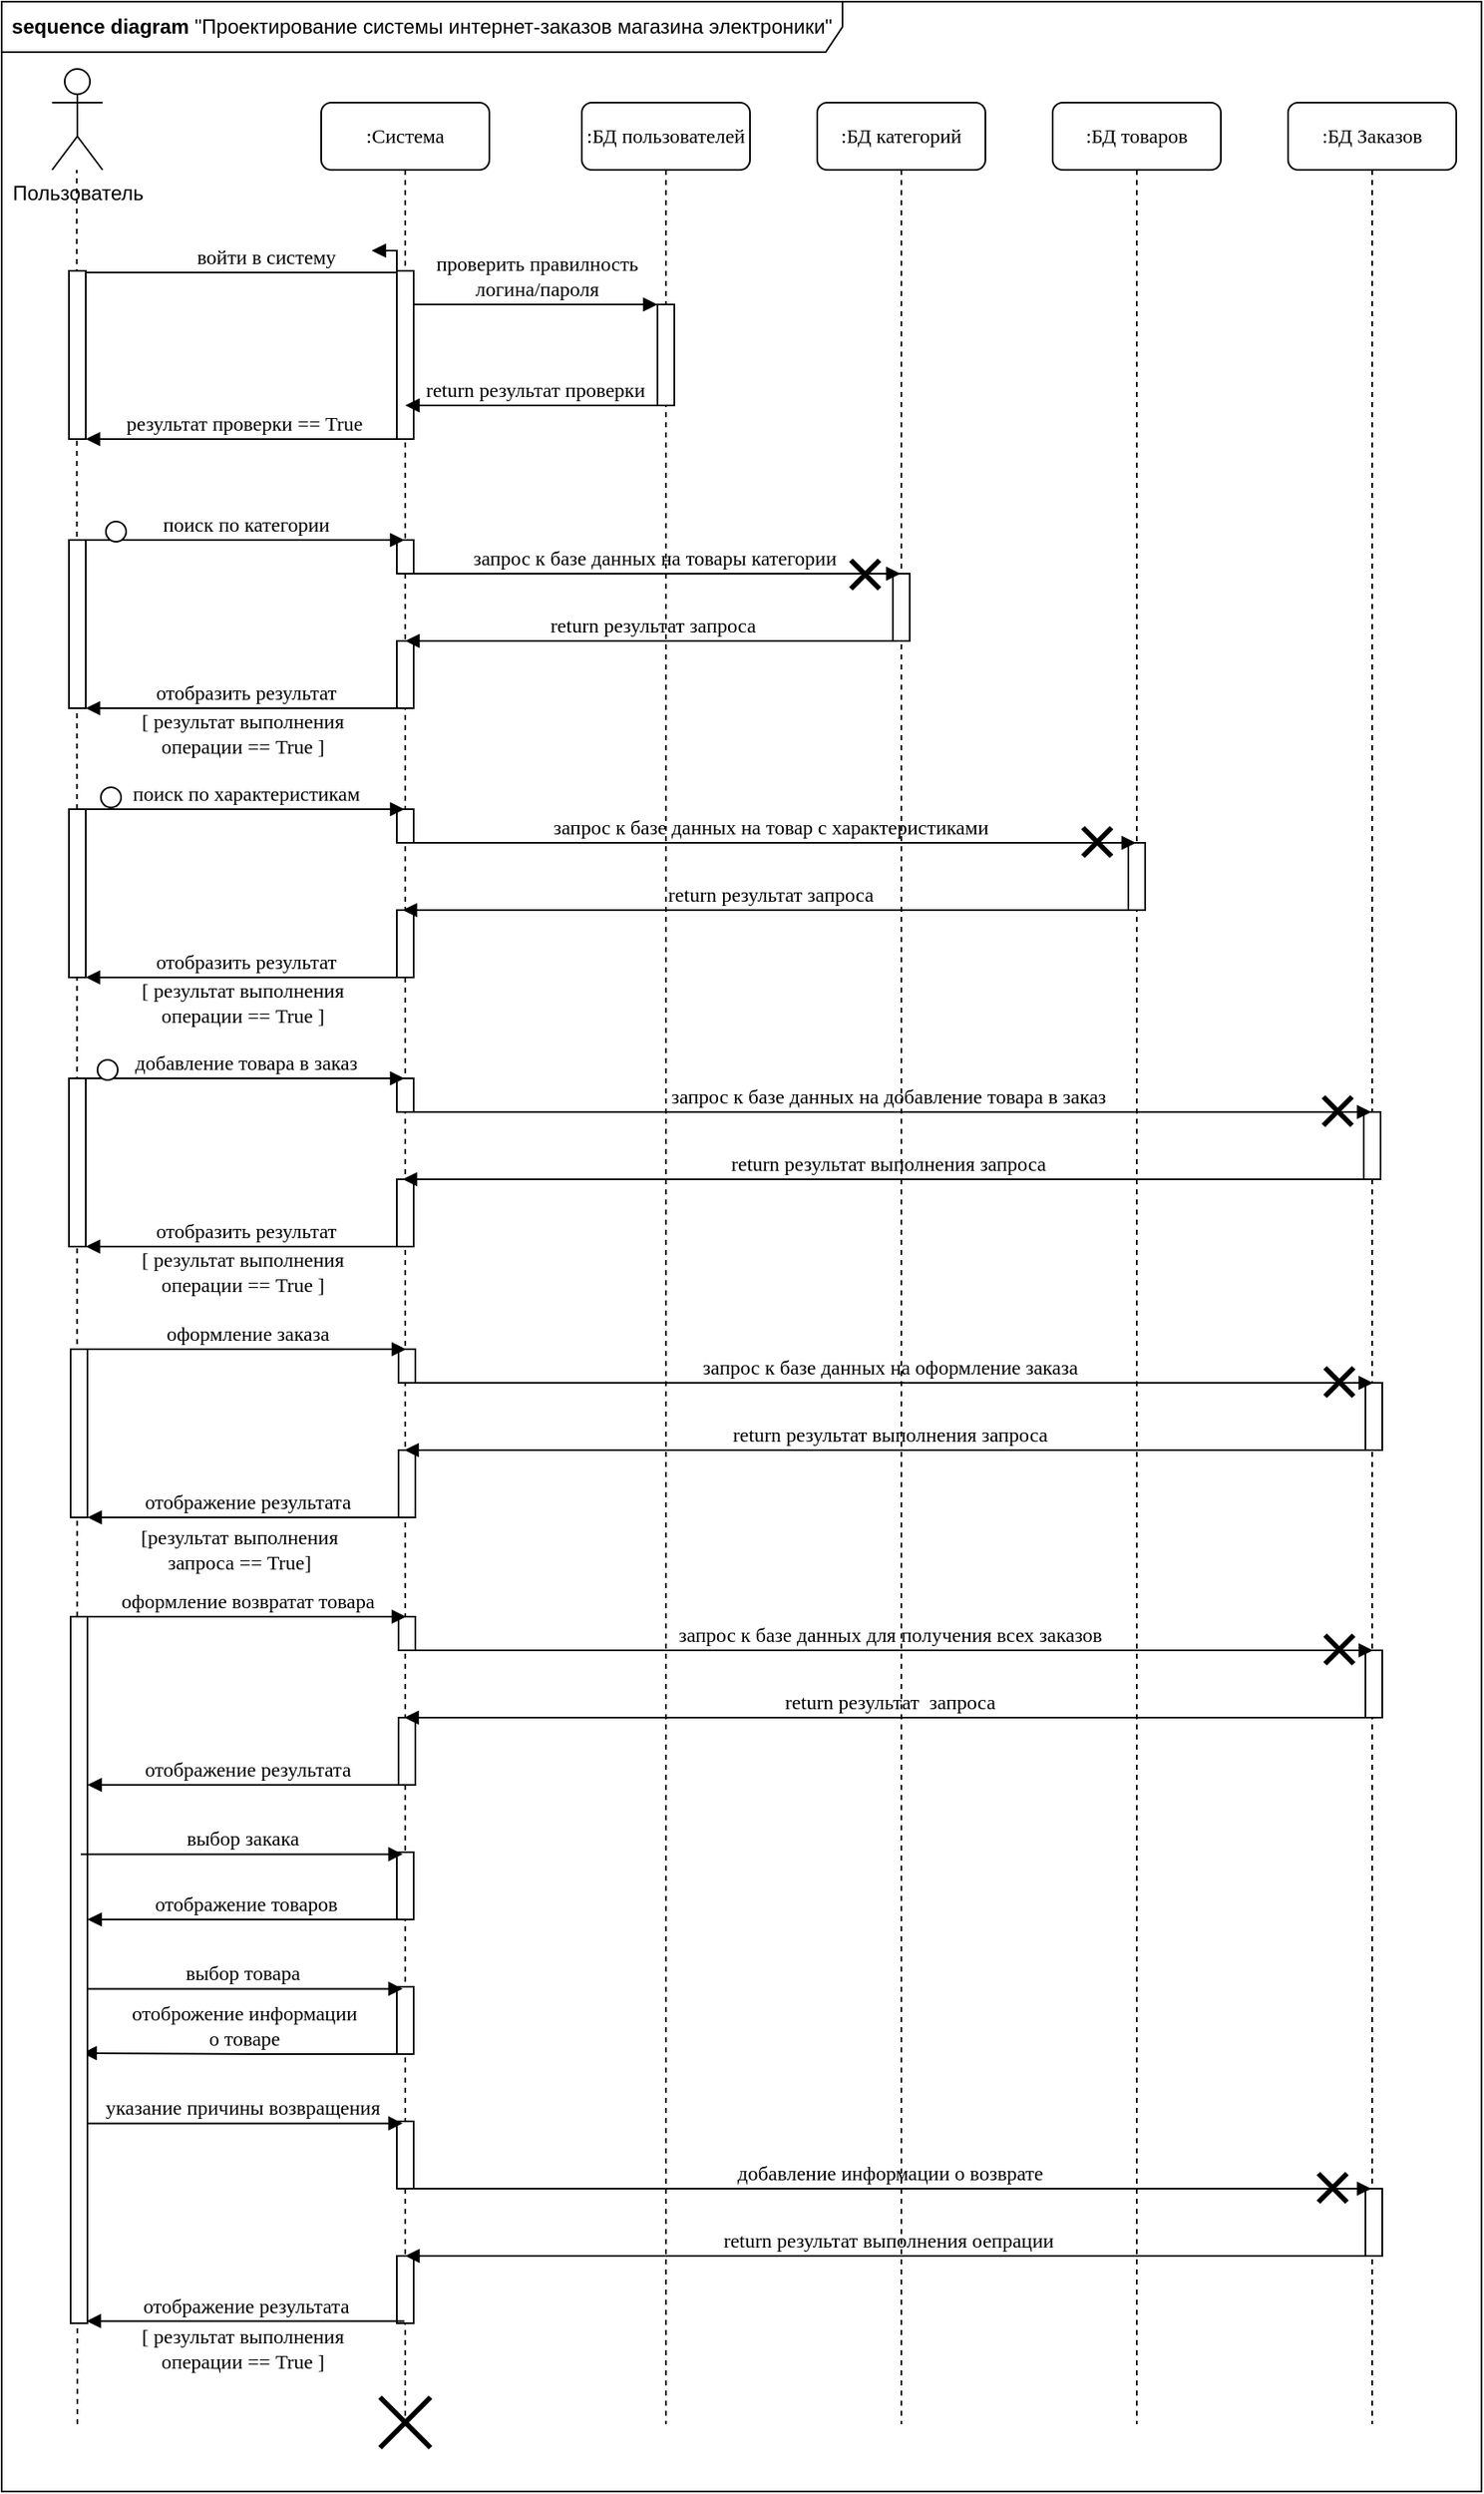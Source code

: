<mxfile version="12.9.10" type="github">
  <diagram name="Page-1" id="13e1069c-82ec-6db2-03f1-153e76fe0fe0">
    <mxGraphModel dx="824" dy="417" grid="1" gridSize="10" guides="1" tooltips="1" connect="1" arrows="1" fold="1" page="1" pageScale="1" pageWidth="1100" pageHeight="850" background="#ffffff" math="0" shadow="0">
      <root>
        <mxCell id="0" />
        <mxCell id="1" parent="0" />
        <mxCell id="cNQvv4U7qq9ZEQ0QpZhL-15" value="&lt;b&gt;sequence diagram&lt;/b&gt;&amp;nbsp;&quot;Проектирование системы интернет-заказов магазина электроники&quot;" style="shape=umlFrame;whiteSpace=wrap;html=1;width=500;height=30;" vertex="1" parent="1">
          <mxGeometry x="40" y="40" width="880" height="1480" as="geometry" />
        </mxCell>
        <mxCell id="7baba1c4bc27f4b0-2" value=":Система" style="shape=umlLifeline;perimeter=lifelinePerimeter;whiteSpace=wrap;html=1;container=1;collapsible=0;recursiveResize=0;outlineConnect=0;rounded=1;shadow=0;comic=0;labelBackgroundColor=none;strokeWidth=1;fontFamily=Verdana;fontSize=12;align=center;" parent="1" vertex="1">
          <mxGeometry x="230" y="100" width="100" height="1380" as="geometry" />
        </mxCell>
        <mxCell id="7baba1c4bc27f4b0-10" value="" style="html=1;points=[];perimeter=orthogonalPerimeter;rounded=0;shadow=0;comic=0;labelBackgroundColor=none;strokeWidth=1;fontFamily=Verdana;fontSize=12;align=center;" parent="7baba1c4bc27f4b0-2" vertex="1">
          <mxGeometry x="45" y="100" width="10" height="100" as="geometry" />
        </mxCell>
        <mxCell id="cNQvv4U7qq9ZEQ0QpZhL-31" value="" style="html=1;points=[];perimeter=orthogonalPerimeter;rounded=0;shadow=0;comic=0;labelBackgroundColor=none;strokeWidth=1;fontFamily=Verdana;fontSize=12;align=center;" vertex="1" parent="7baba1c4bc27f4b0-2">
          <mxGeometry x="45" y="260" width="10" height="20" as="geometry" />
        </mxCell>
        <mxCell id="cNQvv4U7qq9ZEQ0QpZhL-36" value="" style="html=1;points=[];perimeter=orthogonalPerimeter;rounded=0;shadow=0;comic=0;labelBackgroundColor=none;strokeWidth=1;fontFamily=Verdana;fontSize=12;align=center;" vertex="1" parent="7baba1c4bc27f4b0-2">
          <mxGeometry x="45" y="320" width="10" height="40" as="geometry" />
        </mxCell>
        <mxCell id="cNQvv4U7qq9ZEQ0QpZhL-108" value="" style="html=1;points=[];perimeter=orthogonalPerimeter;rounded=0;shadow=0;comic=0;labelBackgroundColor=none;strokeWidth=1;fontFamily=Verdana;fontSize=12;align=center;" vertex="1" parent="7baba1c4bc27f4b0-2">
          <mxGeometry x="45" y="1040" width="10" height="40" as="geometry" />
        </mxCell>
        <mxCell id="cNQvv4U7qq9ZEQ0QpZhL-112" value="" style="html=1;points=[];perimeter=orthogonalPerimeter;rounded=0;shadow=0;comic=0;labelBackgroundColor=none;strokeWidth=1;fontFamily=Verdana;fontSize=12;align=center;" vertex="1" parent="7baba1c4bc27f4b0-2">
          <mxGeometry x="45" y="1120" width="10" height="40" as="geometry" />
        </mxCell>
        <mxCell id="cNQvv4U7qq9ZEQ0QpZhL-113" value="выбор товара" style="html=1;verticalAlign=bottom;endArrow=block;labelBackgroundColor=none;fontFamily=Verdana;fontSize=12;elbow=vertical;exitX=0.7;exitY=0.706;exitDx=0;exitDy=0;exitPerimeter=0;" edge="1" parent="7baba1c4bc27f4b0-2">
          <mxGeometry relative="1" as="geometry">
            <mxPoint x="-143.0" y="1121.2" as="sourcePoint" />
            <mxPoint x="48.5" y="1121.2" as="targetPoint" />
            <Array as="points" />
          </mxGeometry>
        </mxCell>
        <mxCell id="cNQvv4U7qq9ZEQ0QpZhL-114" value="отоброжение информации&lt;br&gt;о товаре" style="html=1;verticalAlign=bottom;endArrow=block;labelBackgroundColor=none;fontFamily=Verdana;fontSize=12;elbow=vertical;entryX=0.7;entryY=0.598;entryDx=0;entryDy=0;entryPerimeter=0;" edge="1" parent="7baba1c4bc27f4b0-2">
          <mxGeometry relative="1" as="geometry">
            <mxPoint x="49.5" y="1160" as="sourcePoint" />
            <mxPoint x="-142.0" y="1159.4" as="targetPoint" />
            <Array as="points">
              <mxPoint x="-30" y="1160" />
            </Array>
          </mxGeometry>
        </mxCell>
        <mxCell id="cNQvv4U7qq9ZEQ0QpZhL-116" value="" style="html=1;points=[];perimeter=orthogonalPerimeter;rounded=0;shadow=0;comic=0;labelBackgroundColor=none;strokeWidth=1;fontFamily=Verdana;fontSize=12;align=center;" vertex="1" parent="7baba1c4bc27f4b0-2">
          <mxGeometry x="45" y="1200" width="10" height="40" as="geometry" />
        </mxCell>
        <mxCell id="cNQvv4U7qq9ZEQ0QpZhL-117" value="указание причины возвращения" style="html=1;verticalAlign=bottom;endArrow=block;labelBackgroundColor=none;fontFamily=Verdana;fontSize=12;elbow=vertical;exitX=0.7;exitY=0.706;exitDx=0;exitDy=0;exitPerimeter=0;" edge="1" parent="7baba1c4bc27f4b0-2">
          <mxGeometry relative="1" as="geometry">
            <mxPoint x="-143.0" y="1201.2" as="sourcePoint" />
            <mxPoint x="48.5" y="1201.2" as="targetPoint" />
            <Array as="points" />
          </mxGeometry>
        </mxCell>
        <mxCell id="cNQvv4U7qq9ZEQ0QpZhL-123" value="" style="html=1;points=[];perimeter=orthogonalPerimeter;rounded=0;shadow=0;comic=0;labelBackgroundColor=none;strokeWidth=1;fontFamily=Verdana;fontSize=12;align=center;" vertex="1" parent="7baba1c4bc27f4b0-2">
          <mxGeometry x="45" y="1280" width="10" height="40" as="geometry" />
        </mxCell>
        <mxCell id="7baba1c4bc27f4b0-3" value=":БД пользователей" style="shape=umlLifeline;perimeter=lifelinePerimeter;whiteSpace=wrap;html=1;container=1;collapsible=0;recursiveResize=0;outlineConnect=0;rounded=1;shadow=0;comic=0;labelBackgroundColor=none;strokeWidth=1;fontFamily=Verdana;fontSize=12;align=center;" parent="1" vertex="1">
          <mxGeometry x="385" y="100" width="100" height="1380" as="geometry" />
        </mxCell>
        <mxCell id="7baba1c4bc27f4b0-13" value="" style="html=1;points=[];perimeter=orthogonalPerimeter;rounded=0;shadow=0;comic=0;labelBackgroundColor=none;strokeWidth=1;fontFamily=Verdana;fontSize=12;align=center;" parent="7baba1c4bc27f4b0-3" vertex="1">
          <mxGeometry x="45" y="120" width="10" height="60" as="geometry" />
        </mxCell>
        <mxCell id="7baba1c4bc27f4b0-4" value=":БД категорий" style="shape=umlLifeline;perimeter=lifelinePerimeter;whiteSpace=wrap;html=1;container=1;collapsible=0;recursiveResize=0;outlineConnect=0;rounded=1;shadow=0;comic=0;labelBackgroundColor=none;strokeWidth=1;fontFamily=Verdana;fontSize=12;align=center;" parent="1" vertex="1">
          <mxGeometry x="525" y="100" width="100" height="1380" as="geometry" />
        </mxCell>
        <mxCell id="cNQvv4U7qq9ZEQ0QpZhL-29" value="" style="html=1;points=[];perimeter=orthogonalPerimeter;rounded=0;shadow=0;comic=0;labelBackgroundColor=none;strokeWidth=1;fontFamily=Verdana;fontSize=12;align=center;" vertex="1" parent="7baba1c4bc27f4b0-4">
          <mxGeometry x="45" y="280" width="10" height="40" as="geometry" />
        </mxCell>
        <mxCell id="7baba1c4bc27f4b0-5" value=":БД товаров" style="shape=umlLifeline;perimeter=lifelinePerimeter;whiteSpace=wrap;html=1;container=1;collapsible=0;recursiveResize=0;outlineConnect=0;rounded=1;shadow=0;comic=0;labelBackgroundColor=none;strokeWidth=1;fontFamily=Verdana;fontSize=12;align=center;" parent="1" vertex="1">
          <mxGeometry x="665" y="100" width="100" height="1380" as="geometry" />
        </mxCell>
        <mxCell id="cNQvv4U7qq9ZEQ0QpZhL-56" value="" style="html=1;points=[];perimeter=orthogonalPerimeter;rounded=0;shadow=0;comic=0;labelBackgroundColor=none;strokeWidth=1;fontFamily=Verdana;fontSize=12;align=center;" vertex="1" parent="7baba1c4bc27f4b0-5">
          <mxGeometry x="45" y="440" width="10" height="40" as="geometry" />
        </mxCell>
        <mxCell id="7baba1c4bc27f4b0-6" value=":БД Заказов" style="shape=umlLifeline;perimeter=lifelinePerimeter;whiteSpace=wrap;html=1;container=1;collapsible=0;recursiveResize=0;outlineConnect=0;rounded=1;shadow=0;comic=0;labelBackgroundColor=none;strokeWidth=1;fontFamily=Verdana;fontSize=12;align=center;" parent="1" vertex="1">
          <mxGeometry x="805" y="100" width="100" height="1380" as="geometry" />
        </mxCell>
        <mxCell id="cNQvv4U7qq9ZEQ0QpZhL-62" value="" style="html=1;points=[];perimeter=orthogonalPerimeter;rounded=0;shadow=0;comic=0;labelBackgroundColor=none;strokeWidth=1;fontFamily=Verdana;fontSize=12;align=center;" vertex="1" parent="7baba1c4bc27f4b0-6">
          <mxGeometry x="45" y="600" width="10" height="40" as="geometry" />
        </mxCell>
        <mxCell id="cNQvv4U7qq9ZEQ0QpZhL-120" value="" style="html=1;points=[];perimeter=orthogonalPerimeter;rounded=0;shadow=0;comic=0;labelBackgroundColor=none;strokeWidth=1;fontFamily=Verdana;fontSize=12;align=center;" vertex="1" parent="7baba1c4bc27f4b0-6">
          <mxGeometry x="46" y="1240" width="10" height="40" as="geometry" />
        </mxCell>
        <mxCell id="7baba1c4bc27f4b0-14" value="проверить правилность&lt;br&gt;логина/пароля" style="html=1;verticalAlign=bottom;endArrow=block;entryX=0;entryY=0;labelBackgroundColor=none;fontFamily=Verdana;fontSize=12;edgeStyle=elbowEdgeStyle;elbow=vertical;" parent="1" source="7baba1c4bc27f4b0-10" target="7baba1c4bc27f4b0-13" edge="1">
          <mxGeometry relative="1" as="geometry">
            <mxPoint x="355" y="220" as="sourcePoint" />
          </mxGeometry>
        </mxCell>
        <mxCell id="cNQvv4U7qq9ZEQ0QpZhL-11" value="Пользователь" style="shape=umlActor;verticalLabelPosition=bottom;labelBackgroundColor=#ffffff;verticalAlign=top;html=1;outlineConnect=0;" vertex="1" parent="1">
          <mxGeometry x="70" y="80" width="30" height="60" as="geometry" />
        </mxCell>
        <mxCell id="cNQvv4U7qq9ZEQ0QpZhL-18" value="return результат проверки" style="html=1;verticalAlign=bottom;endArrow=block;labelBackgroundColor=none;fontFamily=Verdana;fontSize=12;edgeStyle=elbowEdgeStyle;elbow=vertical;" edge="1" parent="1" source="7baba1c4bc27f4b0-3" target="7baba1c4bc27f4b0-2">
          <mxGeometry relative="1" as="geometry">
            <mxPoint x="290" y="229.69" as="sourcePoint" />
            <mxPoint x="440" y="230" as="targetPoint" />
            <Array as="points">
              <mxPoint x="360" y="280" />
            </Array>
          </mxGeometry>
        </mxCell>
        <mxCell id="cNQvv4U7qq9ZEQ0QpZhL-20" value="результат проверки == True" style="html=1;verticalAlign=bottom;endArrow=block;labelBackgroundColor=none;fontFamily=Verdana;fontSize=12;elbow=vertical;" edge="1" parent="1" target="7baba1c4bc27f4b0-9">
          <mxGeometry relative="1" as="geometry">
            <mxPoint x="278.5" y="300" as="sourcePoint" />
            <mxPoint x="86" y="302" as="targetPoint" />
          </mxGeometry>
        </mxCell>
        <mxCell id="cNQvv4U7qq9ZEQ0QpZhL-14" value="" style="endArrow=none;dashed=1;html=1;strokeColor=#000000;" edge="1" parent="1">
          <mxGeometry width="50" height="50" relative="1" as="geometry">
            <mxPoint x="85" y="1480" as="sourcePoint" />
            <mxPoint x="84.66" y="140" as="targetPoint" />
          </mxGeometry>
        </mxCell>
        <mxCell id="7baba1c4bc27f4b0-9" value="" style="html=1;points=[];perimeter=orthogonalPerimeter;rounded=0;shadow=0;comic=0;labelBackgroundColor=none;strokeWidth=1;fontFamily=Verdana;fontSize=12;align=center;" parent="1" vertex="1">
          <mxGeometry x="80" y="200" width="10" height="100" as="geometry" />
        </mxCell>
        <mxCell id="cNQvv4U7qq9ZEQ0QpZhL-25" value="" style="html=1;points=[];perimeter=orthogonalPerimeter;rounded=0;shadow=0;comic=0;labelBackgroundColor=none;strokeWidth=1;fontFamily=Verdana;fontSize=12;align=center;" vertex="1" parent="1">
          <mxGeometry x="80" y="360" width="10" height="100" as="geometry" />
        </mxCell>
        <mxCell id="cNQvv4U7qq9ZEQ0QpZhL-30" value="поиск по категории" style="html=1;verticalAlign=bottom;endArrow=block;labelBackgroundColor=none;fontFamily=Verdana;fontSize=12;elbow=vertical;exitX=1;exitY=0;exitDx=0;exitDy=0;exitPerimeter=0;" edge="1" parent="1" source="cNQvv4U7qq9ZEQ0QpZhL-25" target="7baba1c4bc27f4b0-2">
          <mxGeometry relative="1" as="geometry">
            <mxPoint x="100" y="380" as="sourcePoint" />
            <mxPoint x="584.5" y="410" as="targetPoint" />
            <Array as="points" />
          </mxGeometry>
        </mxCell>
        <mxCell id="cNQvv4U7qq9ZEQ0QpZhL-33" value="запрос к базе данных на товары категории&lt;span style=&quot;font-family: monospace ; font-size: 0px&quot;&gt;%3CmxGraphModel%3E%3Croot%3E%3CmxCell%20id%3D%220%22%2F%3E%3CmxCell%20id%3D%221%22%20parent%3D%220%22%2F%3E%3CmxCell%20id%3D%222%22%20value%3D%22%D0%BF%D0%BE%D0%B8%D1%81%D0%BA%20%D0%BF%D0%BE%20%D1%85%D0%B0%D1%80%D0%B0%D0%BA%D1%82%D0%B5%D1%80%D0%B8%D1%81%D1%82%D0%B8%D0%BA%D0%B0%D0%BC%22%20style%3D%22html%3D1%3BverticalAlign%3Dbottom%3BendArrow%3Dblock%3BlabelBackgroundColor%3Dnone%3BfontFamily%3DVerdana%3BfontSize%3D12%3Belbow%3Dvertical%3BexitX%3D1%3BexitY%3D0%3BexitDx%3D0%3BexitDy%3D0%3BexitPerimeter%3D0%3B%22%20edge%3D%221%22%20parent%3D%221%22%3E%3CmxGeometry%20relative%3D%221%22%20as%3D%22geometry%22%3E%3CmxPoint%20x%3D%2250%22%20y%3D%22360%22%20as%3D%22sourcePoint%22%2F%3E%3CmxPoint%20x%3D%22239.5%22%20y%3D%22360%22%20as%3D%22targetPoint%22%2F%3E%3CArray%20as%3D%22points%22%2F%3E%3C%2FmxGeometry%3E%3C%2FmxCell%3E%3C%2Froot%3E%3C%2FmxGraphModel%3E&lt;/span&gt;" style="html=1;verticalAlign=bottom;endArrow=block;labelBackgroundColor=none;fontFamily=Verdana;fontSize=12;elbow=vertical;" edge="1" parent="1" source="7baba1c4bc27f4b0-2" target="7baba1c4bc27f4b0-4">
          <mxGeometry relative="1" as="geometry">
            <mxPoint x="310" y="370" as="sourcePoint" />
            <mxPoint x="499.5" y="370" as="targetPoint" />
            <Array as="points">
              <mxPoint x="510" y="380" />
            </Array>
          </mxGeometry>
        </mxCell>
        <mxCell id="cNQvv4U7qq9ZEQ0QpZhL-35" value="return результат запроса" style="html=1;verticalAlign=bottom;endArrow=block;labelBackgroundColor=none;fontFamily=Verdana;fontSize=12;elbow=vertical;" edge="1" parent="1" source="7baba1c4bc27f4b0-4" target="7baba1c4bc27f4b0-2">
          <mxGeometry relative="1" as="geometry">
            <mxPoint x="289.667" y="390" as="sourcePoint" />
            <mxPoint x="724.5" y="390" as="targetPoint" />
            <Array as="points">
              <mxPoint x="530" y="420" />
            </Array>
          </mxGeometry>
        </mxCell>
        <mxCell id="cNQvv4U7qq9ZEQ0QpZhL-37" value="отобразить результат" style="html=1;verticalAlign=bottom;endArrow=block;labelBackgroundColor=none;fontFamily=Verdana;fontSize=12;elbow=vertical;" edge="1" parent="1" source="7baba1c4bc27f4b0-2" target="cNQvv4U7qq9ZEQ0QpZhL-25">
          <mxGeometry relative="1" as="geometry">
            <mxPoint x="90" y="470" as="sourcePoint" />
            <mxPoint x="85" y="450" as="targetPoint" />
            <Array as="points">
              <mxPoint x="190" y="460" />
            </Array>
          </mxGeometry>
        </mxCell>
        <mxCell id="cNQvv4U7qq9ZEQ0QpZhL-54" value="" style="html=1;points=[];perimeter=orthogonalPerimeter;rounded=0;shadow=0;comic=0;labelBackgroundColor=none;strokeWidth=1;fontFamily=Verdana;fontSize=12;align=center;" vertex="1" parent="1">
          <mxGeometry x="275" y="520" width="10" height="20" as="geometry" />
        </mxCell>
        <mxCell id="cNQvv4U7qq9ZEQ0QpZhL-55" value="" style="html=1;points=[];perimeter=orthogonalPerimeter;rounded=0;shadow=0;comic=0;labelBackgroundColor=none;strokeWidth=1;fontFamily=Verdana;fontSize=12;align=center;" vertex="1" parent="1">
          <mxGeometry x="275" y="580" width="10" height="40" as="geometry" />
        </mxCell>
        <mxCell id="cNQvv4U7qq9ZEQ0QpZhL-57" value="" style="html=1;points=[];perimeter=orthogonalPerimeter;rounded=0;shadow=0;comic=0;labelBackgroundColor=none;strokeWidth=1;fontFamily=Verdana;fontSize=12;align=center;" vertex="1" parent="1">
          <mxGeometry x="80" y="520" width="10" height="100" as="geometry" />
        </mxCell>
        <mxCell id="cNQvv4U7qq9ZEQ0QpZhL-58" value="поиск по характеристикам" style="html=1;verticalAlign=bottom;endArrow=block;labelBackgroundColor=none;fontFamily=Verdana;fontSize=12;elbow=vertical;exitX=1;exitY=0;exitDx=0;exitDy=0;exitPerimeter=0;" edge="1" parent="1" source="cNQvv4U7qq9ZEQ0QpZhL-57">
          <mxGeometry relative="1" as="geometry">
            <mxPoint x="100" y="540" as="sourcePoint" />
            <mxPoint x="279.5" y="520" as="targetPoint" />
            <Array as="points" />
          </mxGeometry>
        </mxCell>
        <mxCell id="cNQvv4U7qq9ZEQ0QpZhL-59" value="запрос к базе данных на товар с характеристиками&lt;span style=&quot;font-family: monospace ; font-size: 0px&quot;&gt;% на товар 3CmxGraphModel%3E%3Croot%3E%3CmxCell%20id%3D%220%22%2F%3E%3CmxCell%20id%3D%221%22%20parent%3D%220%22%2F%3E%3CmxCell%20id%3D%222%22%20value%3D%22%D0%BF%D0%BE%D0%B8%D1%81%D0%BA%20%D0%BF%D0%BE%20%D1%85%D0%B0%D1%80%D0%B0%D0%BA%D1%82%D0%B5%D1%80%D0%B8%D1%81%D1%82%D0%B8%D0%BA%D0%B0%D0%BC%22%20style%3D%22html%3D1%3BverticalAlign%3Dbottom%3BendArrow%3Dblock%3BlabelBackgroundColor%3Dnone%3BfontFamily%3DVerdana%3BfontSize%3D12%3Belbow%3Dvertical%3BexitX%3D1%3BexitY%3D0%3BexitDx%3D0%3BexitDy%3D0%3BexitPerimeter%3D0%3B%22%20edge%3D%221%22%20parent%3D%221%22%3E%3CmxGeometry%20relative%3D%221%22%20as%3D%22geometry%22%3E%3CmxPoint%20x%3D%2250%22%20y%3D%22360%22%20as%3D%22sourcePoint%22%2F%3E%3CmxPoint%20x%3D%22239.5%22%20y%3D%22360%22%20as%3D%22targetPoint%22%2F%3E%3CArray%20as%3D%22points%22%2F%3E%3C%2FmxGeometry%3E%3C%2FmxCell%3E%3C%2Froot%3E%3C%2FmxGraphModel%3E п&lt;/span&gt;" style="html=1;verticalAlign=bottom;endArrow=block;labelBackgroundColor=none;fontFamily=Verdana;fontSize=12;elbow=vertical;" edge="1" parent="1" target="7baba1c4bc27f4b0-5">
          <mxGeometry relative="1" as="geometry">
            <mxPoint x="278.5" y="540" as="sourcePoint" />
            <mxPoint x="574.5" y="540" as="targetPoint" />
            <Array as="points">
              <mxPoint x="510" y="540" />
            </Array>
          </mxGeometry>
        </mxCell>
        <mxCell id="cNQvv4U7qq9ZEQ0QpZhL-60" value="return результат запроса" style="html=1;verticalAlign=bottom;endArrow=block;labelBackgroundColor=none;fontFamily=Verdana;fontSize=12;elbow=vertical;" edge="1" parent="1" source="7baba1c4bc27f4b0-5">
          <mxGeometry relative="1" as="geometry">
            <mxPoint x="574.5" y="580" as="sourcePoint" />
            <mxPoint x="278.5" y="580" as="targetPoint" />
            <Array as="points">
              <mxPoint x="530" y="580" />
            </Array>
          </mxGeometry>
        </mxCell>
        <mxCell id="cNQvv4U7qq9ZEQ0QpZhL-61" value="отобразить результат" style="html=1;verticalAlign=bottom;endArrow=block;labelBackgroundColor=none;fontFamily=Verdana;fontSize=12;elbow=vertical;" edge="1" parent="1" target="cNQvv4U7qq9ZEQ0QpZhL-57">
          <mxGeometry relative="1" as="geometry">
            <mxPoint x="279.5" y="620" as="sourcePoint" />
            <mxPoint x="85" y="610" as="targetPoint" />
            <Array as="points">
              <mxPoint x="190" y="620" />
            </Array>
          </mxGeometry>
        </mxCell>
        <mxCell id="cNQvv4U7qq9ZEQ0QpZhL-63" value="" style="html=1;points=[];perimeter=orthogonalPerimeter;rounded=0;shadow=0;comic=0;labelBackgroundColor=none;strokeWidth=1;fontFamily=Verdana;fontSize=12;align=center;" vertex="1" parent="1">
          <mxGeometry x="275" y="680" width="10" height="20" as="geometry" />
        </mxCell>
        <mxCell id="cNQvv4U7qq9ZEQ0QpZhL-64" value="" style="html=1;points=[];perimeter=orthogonalPerimeter;rounded=0;shadow=0;comic=0;labelBackgroundColor=none;strokeWidth=1;fontFamily=Verdana;fontSize=12;align=center;" vertex="1" parent="1">
          <mxGeometry x="275" y="740" width="10" height="40" as="geometry" />
        </mxCell>
        <mxCell id="cNQvv4U7qq9ZEQ0QpZhL-65" value="" style="html=1;points=[];perimeter=orthogonalPerimeter;rounded=0;shadow=0;comic=0;labelBackgroundColor=none;strokeWidth=1;fontFamily=Verdana;fontSize=12;align=center;" vertex="1" parent="1">
          <mxGeometry x="80" y="680" width="10" height="100" as="geometry" />
        </mxCell>
        <mxCell id="cNQvv4U7qq9ZEQ0QpZhL-66" value="добавление товара в заказ" style="html=1;verticalAlign=bottom;endArrow=block;labelBackgroundColor=none;fontFamily=Verdana;fontSize=12;elbow=vertical;exitX=1;exitY=0;exitDx=0;exitDy=0;exitPerimeter=0;" edge="1" parent="1" source="cNQvv4U7qq9ZEQ0QpZhL-65">
          <mxGeometry relative="1" as="geometry">
            <mxPoint x="100" y="700" as="sourcePoint" />
            <mxPoint x="279.5" y="680" as="targetPoint" />
            <Array as="points" />
          </mxGeometry>
        </mxCell>
        <mxCell id="cNQvv4U7qq9ZEQ0QpZhL-67" value="запрос к базе данных на добавление товара в заказ&lt;span style=&quot;font-family: monospace ; font-size: 0px&quot;&gt;%3CmxGraphModel%3E%3Croot%3E%3CmxCell%20id%3D%220%22%2F%3E%3CmxCell%20id%3D%221%22%20parent%3D%220%22%2F%3E%3CmxCell%20id%3D%222%22%20value%3D%22%D0%BF%D0%BE%D0%B8%D1%81%D0%BA%20%D0%BF%D0%BE%20%D1%85%D0%B0%D1%80%D0%B0%D0%BA%D1%82%D0%B5%D1%80%D0%B8%D1%81%D1%82%D0%B8%D0%BA%D0%B0%D0%BC%22%20style%3D%22html%3D1%3BverticalAlign%3Dbottom%3BendArrow%3Dblock%3BlabelBackgroundColor%3Dnone%3BfontFamily%3DVerdana%3BfontSize%3D12%3Belbow%3Dvertical%3BexitX%3D1%3BexitY%3D0%3BexitDx%3D0%3BexitDy%3D0%3BexitPerimeter%3D0%3B%22%20edge%3D%221%22%20parent%3D%221%22%3E%3CmxGeometry%20relative%3D%221%22%20as%3D%22geometry%22%3E%3CmxPoint%20x%3D%2250%22%20y%3D%22360%22%20as%3D%22sourcePoint%22%2F%3E%3CmxPoint%20x%3D%22239.5%22%20y%3D%22360%22%20as%3D%22targetPoint%22%2F%3E%3CArray%20as%3D%22points%22%2F%3E%3C%2FmxGeometry%3E%3C%2FmxCell%3E%3C%2Froot%3E%3C%2FmxGraphModel%3E&amp;nbsp; &amp;nbsp;на&amp;nbsp;&lt;/span&gt;" style="html=1;verticalAlign=bottom;endArrow=block;labelBackgroundColor=none;fontFamily=Verdana;fontSize=12;elbow=vertical;" edge="1" parent="1" target="7baba1c4bc27f4b0-6">
          <mxGeometry relative="1" as="geometry">
            <mxPoint x="278.5" y="700" as="sourcePoint" />
            <mxPoint x="714.5" y="700" as="targetPoint" />
            <Array as="points">
              <mxPoint x="510" y="700" />
            </Array>
          </mxGeometry>
        </mxCell>
        <mxCell id="cNQvv4U7qq9ZEQ0QpZhL-68" value="return результат выполнения запроса" style="html=1;verticalAlign=bottom;endArrow=block;labelBackgroundColor=none;fontFamily=Verdana;fontSize=12;elbow=vertical;" edge="1" parent="1" source="7baba1c4bc27f4b0-6">
          <mxGeometry relative="1" as="geometry">
            <mxPoint x="714.5" y="740" as="sourcePoint" />
            <mxPoint x="278.5" y="740" as="targetPoint" />
            <Array as="points">
              <mxPoint x="530" y="740" />
            </Array>
          </mxGeometry>
        </mxCell>
        <mxCell id="cNQvv4U7qq9ZEQ0QpZhL-69" value="отобразить результат" style="html=1;verticalAlign=bottom;endArrow=block;labelBackgroundColor=none;fontFamily=Verdana;fontSize=12;elbow=vertical;" edge="1" parent="1" target="cNQvv4U7qq9ZEQ0QpZhL-65">
          <mxGeometry relative="1" as="geometry">
            <mxPoint x="279.5" y="780" as="sourcePoint" />
            <mxPoint x="85" y="770" as="targetPoint" />
            <Array as="points">
              <mxPoint x="190" y="780" />
            </Array>
          </mxGeometry>
        </mxCell>
        <mxCell id="cNQvv4U7qq9ZEQ0QpZhL-75" value="" style="shape=umlDestroy;whiteSpace=wrap;html=1;strokeWidth=3;" vertex="1" parent="1">
          <mxGeometry x="545" y="372" width="17" height="17" as="geometry" />
        </mxCell>
        <mxCell id="cNQvv4U7qq9ZEQ0QpZhL-76" value="" style="shape=umlDestroy;whiteSpace=wrap;html=1;strokeWidth=3;" vertex="1" parent="1">
          <mxGeometry x="683" y="531" width="17" height="17" as="geometry" />
        </mxCell>
        <mxCell id="cNQvv4U7qq9ZEQ0QpZhL-77" value="" style="shape=umlDestroy;whiteSpace=wrap;html=1;strokeWidth=3;" vertex="1" parent="1">
          <mxGeometry x="826" y="691" width="17" height="17" as="geometry" />
        </mxCell>
        <mxCell id="cNQvv4U7qq9ZEQ0QpZhL-78" value="" style="ellipse;html=1;shape=startState;fillColor=#FFFFFF;strokeColor=#000000;" vertex="1" parent="1">
          <mxGeometry x="95" y="503" width="20" height="20" as="geometry" />
        </mxCell>
        <mxCell id="cNQvv4U7qq9ZEQ0QpZhL-80" value="" style="ellipse;html=1;shape=startState;fillColor=#FFFFFF;strokeColor=#000000;" vertex="1" parent="1">
          <mxGeometry x="98" y="345" width="20" height="20" as="geometry" />
        </mxCell>
        <mxCell id="cNQvv4U7qq9ZEQ0QpZhL-81" value="" style="ellipse;html=1;shape=startState;fillColor=#FFFFFF;strokeColor=#000000;" vertex="1" parent="1">
          <mxGeometry x="93" y="665" width="20" height="20" as="geometry" />
        </mxCell>
        <mxCell id="cNQvv4U7qq9ZEQ0QpZhL-82" value="" style="html=1;points=[];perimeter=orthogonalPerimeter;rounded=0;shadow=0;comic=0;labelBackgroundColor=none;strokeWidth=1;fontFamily=Verdana;fontSize=12;align=center;" vertex="1" parent="1">
          <mxGeometry x="851" y="861" width="10" height="40" as="geometry" />
        </mxCell>
        <mxCell id="cNQvv4U7qq9ZEQ0QpZhL-83" value="" style="html=1;points=[];perimeter=orthogonalPerimeter;rounded=0;shadow=0;comic=0;labelBackgroundColor=none;strokeWidth=1;fontFamily=Verdana;fontSize=12;align=center;" vertex="1" parent="1">
          <mxGeometry x="276" y="841" width="10" height="20" as="geometry" />
        </mxCell>
        <mxCell id="cNQvv4U7qq9ZEQ0QpZhL-84" value="" style="html=1;points=[];perimeter=orthogonalPerimeter;rounded=0;shadow=0;comic=0;labelBackgroundColor=none;strokeWidth=1;fontFamily=Verdana;fontSize=12;align=center;" vertex="1" parent="1">
          <mxGeometry x="276" y="901" width="10" height="40" as="geometry" />
        </mxCell>
        <mxCell id="cNQvv4U7qq9ZEQ0QpZhL-85" value="" style="html=1;points=[];perimeter=orthogonalPerimeter;rounded=0;shadow=0;comic=0;labelBackgroundColor=none;strokeWidth=1;fontFamily=Verdana;fontSize=12;align=center;" vertex="1" parent="1">
          <mxGeometry x="81" y="841" width="10" height="100" as="geometry" />
        </mxCell>
        <mxCell id="cNQvv4U7qq9ZEQ0QpZhL-86" value="оформление заказа" style="html=1;verticalAlign=bottom;endArrow=block;labelBackgroundColor=none;fontFamily=Verdana;fontSize=12;elbow=vertical;exitX=1;exitY=0;exitDx=0;exitDy=0;exitPerimeter=0;" edge="1" parent="1" source="cNQvv4U7qq9ZEQ0QpZhL-85">
          <mxGeometry relative="1" as="geometry">
            <mxPoint x="101" y="861" as="sourcePoint" />
            <mxPoint x="280.5" y="841" as="targetPoint" />
            <Array as="points" />
          </mxGeometry>
        </mxCell>
        <mxCell id="cNQvv4U7qq9ZEQ0QpZhL-87" value="запрос к базе данных на оформление заказа&lt;span style=&quot;font-family: monospace ; font-size: 0px&quot;&gt;%3CmxGraphModel%3E%3Croot%3E%3CmxCell%20id%3D%220%22%2F%3E%3CmxCell%20id%3D%221%22%20parent%3D%220%22%2F%3E%3CmxCell%20id%3D%222%22%20value%3D%22%D0%BF%D0%BE%D0%B8%D1%81%D0%BA%20%D0%BF%D0%BE%20%D1%85%D0%B0%D1%80%D0%B0%D0%BA%D1%82%D0%B5%D1%80%D0%B8%D1%81%D1%82%D0%B8%D0%BA%D0%B0%D0%BC%22%20style%3D%22html%3D1%3BverticalAlign%3Dbottom%3BendArrow%3Dblock%3BlabelBackgroundColor%3Dnone%3BfontFamily%3DVerdana%3BfontSize%3D12%3Belbow%3Dvertical%3BexitX%3D1%3BexitY%3D0%3BexitDx%3D0%3BexitDy%3D0%3BexitPerimeter%3D0%3B%22%20edge%3D%221%22%20parent%3D%221%22%3E%3CmxGeometry%20relative%3D%221%22%20as%3D%22geometry%22%3E%3CmxPoint%20x%3D%2250%22%20y%3D%22360%22%20as%3D%22sourcePoint%22%2F%3E%3CmxPoint%20x%3D%22239.5%22%20y%3D%22360%22%20as%3D%22targetPoint%22%2F%3E%3CArray%20as%3D%22points%22%2F%3E%3C%2FmxGeometry%3E%3C%2FmxCell%3E%3C%2Froot%3E%3C%2FmxGraphModel%3E&amp;nbsp; на&amp;nbsp;&lt;/span&gt;" style="html=1;verticalAlign=bottom;endArrow=block;labelBackgroundColor=none;fontFamily=Verdana;fontSize=12;elbow=vertical;" edge="1" parent="1">
          <mxGeometry relative="1" as="geometry">
            <mxPoint x="279.5" y="861" as="sourcePoint" />
            <mxPoint x="855.5" y="861" as="targetPoint" />
            <Array as="points">
              <mxPoint x="511" y="861" />
            </Array>
          </mxGeometry>
        </mxCell>
        <mxCell id="cNQvv4U7qq9ZEQ0QpZhL-88" value="return результат выполнения запроса" style="html=1;verticalAlign=bottom;endArrow=block;labelBackgroundColor=none;fontFamily=Verdana;fontSize=12;elbow=vertical;" edge="1" parent="1">
          <mxGeometry relative="1" as="geometry">
            <mxPoint x="855.5" y="901" as="sourcePoint" />
            <mxPoint x="279.5" y="901" as="targetPoint" />
            <Array as="points">
              <mxPoint x="531" y="901" />
            </Array>
          </mxGeometry>
        </mxCell>
        <mxCell id="cNQvv4U7qq9ZEQ0QpZhL-89" value="отображение результата" style="html=1;verticalAlign=bottom;endArrow=block;labelBackgroundColor=none;fontFamily=Verdana;fontSize=12;elbow=vertical;" edge="1" parent="1" target="cNQvv4U7qq9ZEQ0QpZhL-85">
          <mxGeometry relative="1" as="geometry">
            <mxPoint x="280.5" y="941" as="sourcePoint" />
            <mxPoint x="86" y="931" as="targetPoint" />
            <Array as="points">
              <mxPoint x="191" y="941" />
            </Array>
          </mxGeometry>
        </mxCell>
        <mxCell id="cNQvv4U7qq9ZEQ0QpZhL-132" value="&lt;div style=&quot;font-family: &amp;#34;verdana&amp;#34;&quot;&gt;[результат выполнения&lt;/div&gt;&lt;span style=&quot;font-family: &amp;#34;verdana&amp;#34;&quot;&gt;запроса == True]&lt;/span&gt;" style="text;html=1;align=center;verticalAlign=middle;resizable=0;points=[];" vertex="1" connectable="0" parent="cNQvv4U7qq9ZEQ0QpZhL-89">
          <mxGeometry x="0.641" y="9" relative="1" as="geometry">
            <mxPoint x="55.5" y="10" as="offset" />
          </mxGeometry>
        </mxCell>
        <mxCell id="cNQvv4U7qq9ZEQ0QpZhL-90" value="" style="shape=umlDestroy;whiteSpace=wrap;html=1;strokeWidth=3;" vertex="1" parent="1">
          <mxGeometry x="827" y="852" width="17" height="17" as="geometry" />
        </mxCell>
        <mxCell id="cNQvv4U7qq9ZEQ0QpZhL-95" value="" style="html=1;points=[];perimeter=orthogonalPerimeter;rounded=0;shadow=0;comic=0;labelBackgroundColor=none;strokeWidth=1;fontFamily=Verdana;fontSize=12;align=center;" vertex="1" parent="1">
          <mxGeometry x="851" y="1020" width="10" height="40" as="geometry" />
        </mxCell>
        <mxCell id="cNQvv4U7qq9ZEQ0QpZhL-96" value="" style="html=1;points=[];perimeter=orthogonalPerimeter;rounded=0;shadow=0;comic=0;labelBackgroundColor=none;strokeWidth=1;fontFamily=Verdana;fontSize=12;align=center;" vertex="1" parent="1">
          <mxGeometry x="276" y="1000" width="10" height="20" as="geometry" />
        </mxCell>
        <mxCell id="cNQvv4U7qq9ZEQ0QpZhL-97" value="" style="html=1;points=[];perimeter=orthogonalPerimeter;rounded=0;shadow=0;comic=0;labelBackgroundColor=none;strokeWidth=1;fontFamily=Verdana;fontSize=12;align=center;" vertex="1" parent="1">
          <mxGeometry x="276" y="1060" width="10" height="40" as="geometry" />
        </mxCell>
        <mxCell id="cNQvv4U7qq9ZEQ0QpZhL-98" value="" style="html=1;points=[];perimeter=orthogonalPerimeter;rounded=0;shadow=0;comic=0;labelBackgroundColor=none;strokeWidth=1;fontFamily=Verdana;fontSize=12;align=center;" vertex="1" parent="1">
          <mxGeometry x="81" y="1000" width="10" height="420" as="geometry" />
        </mxCell>
        <mxCell id="cNQvv4U7qq9ZEQ0QpZhL-99" value="оформление возвратат товара" style="html=1;verticalAlign=bottom;endArrow=block;labelBackgroundColor=none;fontFamily=Verdana;fontSize=12;elbow=vertical;exitX=1;exitY=0;exitDx=0;exitDy=0;exitPerimeter=0;" edge="1" parent="1" source="cNQvv4U7qq9ZEQ0QpZhL-98">
          <mxGeometry relative="1" as="geometry">
            <mxPoint x="101" y="1020" as="sourcePoint" />
            <mxPoint x="280.5" y="1000" as="targetPoint" />
            <Array as="points" />
          </mxGeometry>
        </mxCell>
        <mxCell id="cNQvv4U7qq9ZEQ0QpZhL-100" value="запрос к базе данных для получения всех заказов&lt;span style=&quot;font-family: monospace ; font-size: 0px&quot;&gt;%3CmxGraphModel%3E%3Croot%3E%3CmxCell%20id%3D%220%22%2F%3E%3CmxCell%20id%3D%221%22%20parent%3D%220%22%2F%3E%3CmxCell%20id%3D%222%22%20value%3D%22%D0%BF%D0%BE%D0%B8%D1%81%D0%BA%20%D0%BF%D0%BE%20%D1%85%D0%B0%D1%80%D0%B0%D0%BA%D1%82%D0%B5%D1%80%D0%B8%D1%81%D1%82%D0%B8%D0%BA%D0%B0%D0%BC%22%20style%3D%22html%3D1%3BverticalAlign%3Dbottom%3BendArrow%3Dblock%3BlabelBackgroundColor%3Dnone%3BfontFamily%3DVerdana%3BfontSize%3D12%3Belbow%3Dvertical%3BexitX%3D1%3BexitY%3D0%3BexitDx%3D0%3BexitDy%3D0%3BexitPerimeter%3D0%3B%22%20edge%3D%221%22%20parent%3D%221%22%3E%3CmxGeometry%20relative%3D%221%22%20as%3D%22geometry%22%3E%3CmxPoint%20x%3D%2250%22%20y%3D%22360%22%20as%3D%22sourcePoint%22%2F%3E%3CmxPoint%20x%3D%22239.5%22%20y%3D%22360%22%20as%3D%22targetPoint%22%2F%3E%3CArray%20as%3D%22points%22%2F%3E%3C%2FmxGeometry%3E%3C%2FmxCell%3E%3C%2Froot%3E%3C%2FmxGraphModel%3E&amp;nbsp; на&amp;nbsp;&lt;/span&gt;" style="html=1;verticalAlign=bottom;endArrow=block;labelBackgroundColor=none;fontFamily=Verdana;fontSize=12;elbow=vertical;" edge="1" parent="1">
          <mxGeometry relative="1" as="geometry">
            <mxPoint x="279.5" y="1020" as="sourcePoint" />
            <mxPoint x="855.5" y="1020" as="targetPoint" />
            <Array as="points">
              <mxPoint x="511" y="1020" />
            </Array>
          </mxGeometry>
        </mxCell>
        <mxCell id="cNQvv4U7qq9ZEQ0QpZhL-101" value="return результат&amp;nbsp; запроса" style="html=1;verticalAlign=bottom;endArrow=block;labelBackgroundColor=none;fontFamily=Verdana;fontSize=12;elbow=vertical;" edge="1" parent="1">
          <mxGeometry relative="1" as="geometry">
            <mxPoint x="855.5" y="1060" as="sourcePoint" />
            <mxPoint x="279.5" y="1060" as="targetPoint" />
            <Array as="points">
              <mxPoint x="531" y="1060" />
            </Array>
          </mxGeometry>
        </mxCell>
        <mxCell id="cNQvv4U7qq9ZEQ0QpZhL-102" value="отображение результата" style="html=1;verticalAlign=bottom;endArrow=block;labelBackgroundColor=none;fontFamily=Verdana;fontSize=12;elbow=vertical;" edge="1" parent="1" target="cNQvv4U7qq9ZEQ0QpZhL-98">
          <mxGeometry relative="1" as="geometry">
            <mxPoint x="280.5" y="1100" as="sourcePoint" />
            <mxPoint x="86" y="1090" as="targetPoint" />
            <Array as="points">
              <mxPoint x="191" y="1100" />
            </Array>
          </mxGeometry>
        </mxCell>
        <mxCell id="cNQvv4U7qq9ZEQ0QpZhL-103" value="" style="shape=umlDestroy;whiteSpace=wrap;html=1;strokeWidth=3;" vertex="1" parent="1">
          <mxGeometry x="827" y="1011" width="17" height="17" as="geometry" />
        </mxCell>
        <mxCell id="cNQvv4U7qq9ZEQ0QpZhL-106" value="выбор закака" style="html=1;verticalAlign=bottom;endArrow=block;labelBackgroundColor=none;fontFamily=Verdana;fontSize=12;elbow=vertical;exitX=0.7;exitY=0.706;exitDx=0;exitDy=0;exitPerimeter=0;" edge="1" parent="1">
          <mxGeometry relative="1" as="geometry">
            <mxPoint x="87.0" y="1141.2" as="sourcePoint" />
            <mxPoint x="278.5" y="1141.2" as="targetPoint" />
            <Array as="points" />
          </mxGeometry>
        </mxCell>
        <mxCell id="cNQvv4U7qq9ZEQ0QpZhL-110" value="отображение товаров" style="html=1;verticalAlign=bottom;endArrow=block;labelBackgroundColor=none;fontFamily=Verdana;fontSize=12;elbow=vertical;" edge="1" parent="1" source="7baba1c4bc27f4b0-2" target="cNQvv4U7qq9ZEQ0QpZhL-98">
          <mxGeometry relative="1" as="geometry">
            <mxPoint x="113.0" y="1210" as="sourcePoint" />
            <mxPoint x="304.5" y="1210" as="targetPoint" />
            <Array as="points">
              <mxPoint x="200" y="1180" />
            </Array>
          </mxGeometry>
        </mxCell>
        <mxCell id="cNQvv4U7qq9ZEQ0QpZhL-119" value="добавление информации о возврате" style="html=1;verticalAlign=bottom;endArrow=block;labelBackgroundColor=none;fontFamily=Verdana;fontSize=12;elbow=vertical;" edge="1" parent="1" source="7baba1c4bc27f4b0-2" target="7baba1c4bc27f4b0-6">
          <mxGeometry relative="1" as="geometry">
            <mxPoint x="97.0" y="1311.2" as="sourcePoint" />
            <mxPoint x="288.5" y="1311.2" as="targetPoint" />
            <Array as="points">
              <mxPoint x="370" y="1340" />
            </Array>
          </mxGeometry>
        </mxCell>
        <mxCell id="cNQvv4U7qq9ZEQ0QpZhL-121" value="return результат выполнения оепрации" style="html=1;verticalAlign=bottom;endArrow=block;labelBackgroundColor=none;fontFamily=Verdana;fontSize=12;elbow=vertical;" edge="1" parent="1" source="7baba1c4bc27f4b0-6" target="7baba1c4bc27f4b0-2">
          <mxGeometry relative="1" as="geometry">
            <mxPoint x="864.5" y="1350" as="sourcePoint" />
            <mxPoint x="289.667" y="1350" as="targetPoint" />
            <Array as="points">
              <mxPoint x="380" y="1380" />
            </Array>
          </mxGeometry>
        </mxCell>
        <mxCell id="cNQvv4U7qq9ZEQ0QpZhL-124" value="отображение результата" style="html=1;verticalAlign=bottom;endArrow=block;labelBackgroundColor=none;fontFamily=Verdana;fontSize=12;elbow=vertical;entryX=0.95;entryY=0.997;entryDx=0;entryDy=0;entryPerimeter=0;" edge="1" parent="1" source="7baba1c4bc27f4b0-2" target="cNQvv4U7qq9ZEQ0QpZhL-98">
          <mxGeometry relative="1" as="geometry">
            <mxPoint x="97.0" y="1311.2" as="sourcePoint" />
            <mxPoint x="288.5" y="1311.2" as="targetPoint" />
            <Array as="points" />
          </mxGeometry>
        </mxCell>
        <mxCell id="cNQvv4U7qq9ZEQ0QpZhL-127" value="" style="shape=umlDestroy;whiteSpace=wrap;html=1;strokeWidth=3;" vertex="1" parent="1">
          <mxGeometry x="823" y="1331" width="17" height="17" as="geometry" />
        </mxCell>
        <mxCell id="cNQvv4U7qq9ZEQ0QpZhL-129" value="войти в систему" style="html=1;verticalAlign=bottom;endArrow=block;labelBackgroundColor=none;fontFamily=Verdana;fontSize=12;elbow=vertical;rounded=0;edgeStyle=orthogonalEdgeStyle;exitX=1.04;exitY=0.008;exitDx=0;exitDy=0;exitPerimeter=0;entryX=0.25;entryY=0.1;entryDx=0;entryDy=0;entryPerimeter=0;" edge="1" parent="1">
          <mxGeometry relative="1" as="geometry">
            <mxPoint x="90.4" y="200.96" as="sourcePoint" />
            <mxPoint x="260.0" y="188.0" as="targetPoint" />
            <Array as="points">
              <mxPoint x="275" y="201" />
              <mxPoint x="275" y="188" />
            </Array>
          </mxGeometry>
        </mxCell>
        <mxCell id="cNQvv4U7qq9ZEQ0QpZhL-130" value="" style="shape=umlDestroy;whiteSpace=wrap;html=1;strokeWidth=3;fillColor=#FFFFFF;" vertex="1" parent="1">
          <mxGeometry x="265" y="1464" width="30" height="30" as="geometry" />
        </mxCell>
        <mxCell id="cNQvv4U7qq9ZEQ0QpZhL-133" value="&lt;span style=&quot;font-family: &amp;#34;verdana&amp;#34;&quot;&gt;[ результат выполнения&lt;/span&gt;&lt;br style=&quot;font-family: &amp;#34;verdana&amp;#34;&quot;&gt;&lt;span style=&quot;font-family: &amp;#34;verdana&amp;#34;&quot;&gt;операции == True ]&lt;/span&gt;" style="text;html=1;align=center;verticalAlign=middle;resizable=0;points=[];autosize=1;" vertex="1" parent="1">
          <mxGeometry x="113" y="1420" width="140" height="30" as="geometry" />
        </mxCell>
        <mxCell id="cNQvv4U7qq9ZEQ0QpZhL-134" value="&lt;span style=&quot;font-family: &amp;#34;verdana&amp;#34;&quot;&gt;[ результат выполнения&lt;/span&gt;&lt;br style=&quot;font-family: &amp;#34;verdana&amp;#34;&quot;&gt;&lt;span style=&quot;font-family: &amp;#34;verdana&amp;#34;&quot;&gt;операции == True ]&lt;/span&gt;" style="text;html=1;align=center;verticalAlign=middle;resizable=0;points=[];autosize=1;" vertex="1" parent="1">
          <mxGeometry x="113" y="780" width="140" height="30" as="geometry" />
        </mxCell>
        <mxCell id="cNQvv4U7qq9ZEQ0QpZhL-135" value="&lt;span style=&quot;font-family: &amp;#34;verdana&amp;#34;&quot;&gt;[ результат выполнения&lt;/span&gt;&lt;br style=&quot;font-family: &amp;#34;verdana&amp;#34;&quot;&gt;&lt;span style=&quot;font-family: &amp;#34;verdana&amp;#34;&quot;&gt;операции == True ]&lt;/span&gt;" style="text;html=1;align=center;verticalAlign=middle;resizable=0;points=[];autosize=1;" vertex="1" parent="1">
          <mxGeometry x="113" y="620" width="140" height="30" as="geometry" />
        </mxCell>
        <mxCell id="cNQvv4U7qq9ZEQ0QpZhL-136" value="&lt;span style=&quot;font-family: &amp;#34;verdana&amp;#34;&quot;&gt;[ результат выполнения&lt;/span&gt;&lt;br style=&quot;font-family: &amp;#34;verdana&amp;#34;&quot;&gt;&lt;span style=&quot;font-family: &amp;#34;verdana&amp;#34;&quot;&gt;операции == True ]&lt;/span&gt;" style="text;html=1;align=center;verticalAlign=middle;resizable=0;points=[];autosize=1;" vertex="1" parent="1">
          <mxGeometry x="113" y="460" width="140" height="30" as="geometry" />
        </mxCell>
      </root>
    </mxGraphModel>
  </diagram>
</mxfile>
